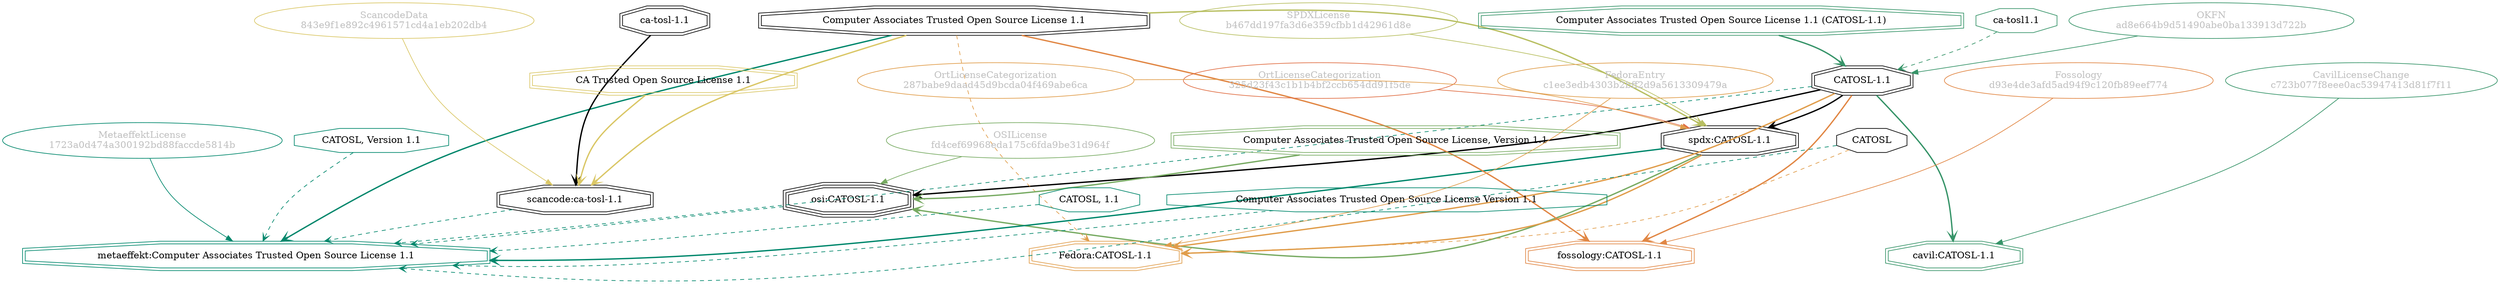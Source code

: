 strict digraph {
    node [shape=box];
    graph [splines=curved];
    763 [label="SPDXLicense\nb467dd197fa3d6e359cfbb1d42961d8e"
        ,fontcolor=gray
        ,color="#b8bf62"
        ,fillcolor="beige;1"
        ,shape=ellipse];
    764 [label="spdx:CATOSL-1.1"
        ,shape=doubleoctagon];
    765 [label="CATOSL-1.1"
        ,shape=doubleoctagon];
    766 [label="Computer Associates Trusted Open Source License 1.1"
        ,shape=doubleoctagon];
    4944 [label="OSILicense\nfd4cef69968eda175c6fda9be31d964f"
         ,fontcolor=gray
         ,color="#78ab63"
         ,fillcolor="beige;1"
         ,shape=ellipse];
    4945 [label="osi:CATOSL-1.1"
         ,shape=tripleoctagon];
    4946 [label="Computer Associates Trusted Open Source License, Version 1.1"
         ,color="#78ab63"
         ,shape=doubleoctagon];
    6053 [label="FedoraEntry\nc1ee3edb4303b2bff2d9a5613309479a"
         ,fontcolor=gray
         ,color="#e09d4b"
         ,fillcolor="beige;1"
         ,shape=ellipse];
    6054 [label="Fedora:CATOSL-1.1"
         ,color="#e09d4b"
         ,shape=doubleoctagon];
    6055 [label=CATOSL
         ,shape=octagon];
    13080 [label="ScancodeData\n843e9f1e892c4961571cd4a1eb202db4"
          ,fontcolor=gray
          ,color="#dac767"
          ,fillcolor="beige;1"
          ,shape=ellipse];
    13081 [label="scancode:ca-tosl-1.1"
          ,shape=doubleoctagon];
    13082 [label="ca-tosl-1.1"
          ,shape=doubleoctagon];
    13083 [label="CA Trusted Open Source License 1.1"
          ,color="#dac767"
          ,shape=doubleoctagon];
    26086 [label="Fossology\nd93e4de3afd5ad94f9c120fb89eef774"
          ,fontcolor=gray
          ,color="#e18745"
          ,fillcolor="beige;1"
          ,shape=ellipse];
    26087 [label="fossology:CATOSL-1.1"
          ,color="#e18745"
          ,shape=doubleoctagon];
    28247 [label="OKFN\nad8e664b9d51490abe0ba133913d722b"
          ,fontcolor=gray
          ,color="#379469"
          ,fillcolor="beige;1"
          ,shape=ellipse];
    28248 [label="Computer Associates Trusted Open Source License 1.1 (CATOSL-1.1)"
          ,color="#379469"
          ,shape=doubleoctagon];
    28249 [label="ca-tosl1.1"
          ,color="#379469"
          ,shape=octagon];
    28560 [label="OrtLicenseCategorization\n325d23f43c1b1b4bf2ccb654dd91f5de"
          ,fontcolor=gray
          ,color="#e06f45"
          ,fillcolor="beige;1"
          ,shape=ellipse];
    35397 [label="OrtLicenseCategorization\n287babe9daad45d9bcda04f469abe6ca"
          ,fontcolor=gray
          ,color="#e09d4b"
          ,fillcolor="beige;1"
          ,shape=ellipse];
    36529 [label="CavilLicenseChange\nc723b077f8eee0ac53947413d81f7f11"
          ,fontcolor=gray
          ,color="#379469"
          ,fillcolor="beige;1"
          ,shape=ellipse];
    36530 [label="cavil:CATOSL-1.1"
          ,color="#379469"
          ,shape=doubleoctagon];
    40487 [label="MetaeffektLicense\n1723a0d474a300192bd88faccde5814b"
          ,fontcolor=gray
          ,color="#00876c"
          ,fillcolor="beige;1"
          ,shape=ellipse];
    40488 [label="metaeffekt:Computer Associates Trusted Open Source License 1.1"
          ,color="#00876c"
          ,shape=doubleoctagon];
    40489 [label="CATOSL, Version 1.1"
          ,color="#00876c"
          ,shape=octagon];
    40490 [label="CATOSL, 1.1"
          ,color="#00876c"
          ,shape=octagon];
    40491 [label="Computer Associates Trusted Open Source License Version 1.1"
          ,color="#00876c"
          ,shape=octagon];
    763 -> 764 [weight=0.5
               ,color="#b8bf62"];
    764 -> 4945 [style=bold
                ,arrowhead=vee
                ,weight=0.7
                ,color="#78ab63"];
    764 -> 6054 [style=bold
                ,arrowhead=vee
                ,weight=0.7
                ,color="#e09d4b"];
    764 -> 40488 [style=bold
                 ,arrowhead=vee
                 ,weight=0.7
                 ,color="#00876c"];
    765 -> 764 [style=bold
               ,arrowhead=vee
               ,weight=0.7];
    765 -> 4945 [style=bold
                ,arrowhead=vee
                ,weight=0.7];
    765 -> 6054 [style=bold
                ,arrowhead=vee
                ,weight=0.7
                ,color="#e09d4b"];
    765 -> 26087 [style=bold
                 ,arrowhead=vee
                 ,weight=0.7
                 ,color="#e18745"];
    765 -> 36530 [style=bold
                 ,arrowhead=vee
                 ,weight=0.7
                 ,color="#379469"];
    765 -> 36530 [style=bold
                 ,arrowhead=vee
                 ,weight=0.7
                 ,color="#379469"];
    765 -> 40488 [style=dashed
                 ,arrowhead=vee
                 ,weight=0.5
                 ,color="#00876c"];
    766 -> 764 [style=bold
               ,arrowhead=vee
               ,weight=0.7
               ,color="#b8bf62"];
    766 -> 6054 [style=dashed
                ,arrowhead=vee
                ,weight=0.5
                ,color="#e09d4b"];
    766 -> 13081 [style=bold
                 ,arrowhead=vee
                 ,weight=0.7
                 ,color="#dac767"];
    766 -> 26087 [style=bold
                 ,arrowhead=vee
                 ,weight=0.7
                 ,color="#e18745"];
    766 -> 40488 [style=bold
                 ,arrowhead=vee
                 ,weight=0.7
                 ,color="#00876c"];
    4944 -> 4945 [weight=0.5
                 ,color="#78ab63"];
    4945 -> 40488 [style=dashed
                  ,arrowhead=vee
                  ,weight=0.5
                  ,color="#00876c"];
    4946 -> 4945 [style=bold
                 ,arrowhead=vee
                 ,weight=0.7
                 ,color="#78ab63"];
    6053 -> 6054 [weight=0.5
                 ,color="#e09d4b"];
    6055 -> 6054 [style=dashed
                 ,arrowhead=vee
                 ,weight=0.5
                 ,color="#e09d4b"];
    6055 -> 40488 [style=dashed
                  ,arrowhead=vee
                  ,weight=0.5
                  ,color="#00876c"];
    13080 -> 13081 [weight=0.5
                   ,color="#dac767"];
    13081 -> 40488 [style=dashed
                   ,arrowhead=vee
                   ,weight=0.5
                   ,color="#00876c"];
    13082 -> 13081 [style=bold
                   ,arrowhead=vee
                   ,weight=0.7];
    13083 -> 13081 [style=bold
                   ,arrowhead=vee
                   ,weight=0.7
                   ,color="#dac767"];
    26086 -> 26087 [weight=0.5
                   ,color="#e18745"];
    28247 -> 765 [weight=0.5
                 ,color="#379469"];
    28248 -> 765 [style=bold
                 ,arrowhead=vee
                 ,weight=0.7
                 ,color="#379469"];
    28249 -> 765 [style=dashed
                 ,arrowhead=vee
                 ,weight=0.5
                 ,color="#379469"];
    28560 -> 764 [weight=0.5
                 ,color="#e06f45"];
    35397 -> 764 [weight=0.5
                 ,color="#e09d4b"];
    36529 -> 36530 [weight=0.5
                   ,color="#379469"];
    40487 -> 40488 [weight=0.5
                   ,color="#00876c"];
    40489 -> 40488 [style=dashed
                   ,arrowhead=vee
                   ,weight=0.5
                   ,color="#00876c"];
    40490 -> 40488 [style=dashed
                   ,arrowhead=vee
                   ,weight=0.5
                   ,color="#00876c"];
    40491 -> 40488 [style=dashed
                   ,arrowhead=vee
                   ,weight=0.5
                   ,color="#00876c"];
}
